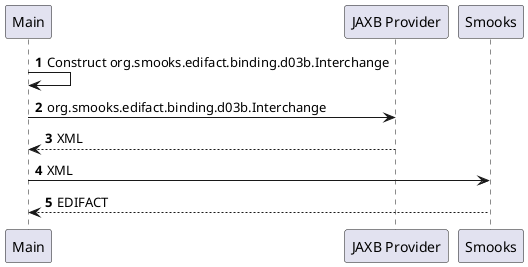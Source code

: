 @startuml
autonumber

Main -> Main : Construct org.smooks.edifact.binding.d03b.Interchange
Main -> "JAXB Provider": org.smooks.edifact.binding.d03b.Interchange
Main <-- "JAXB Provider": XML
Main -> Smooks: XML
Main <-- Smooks: EDIFACT
@enduml